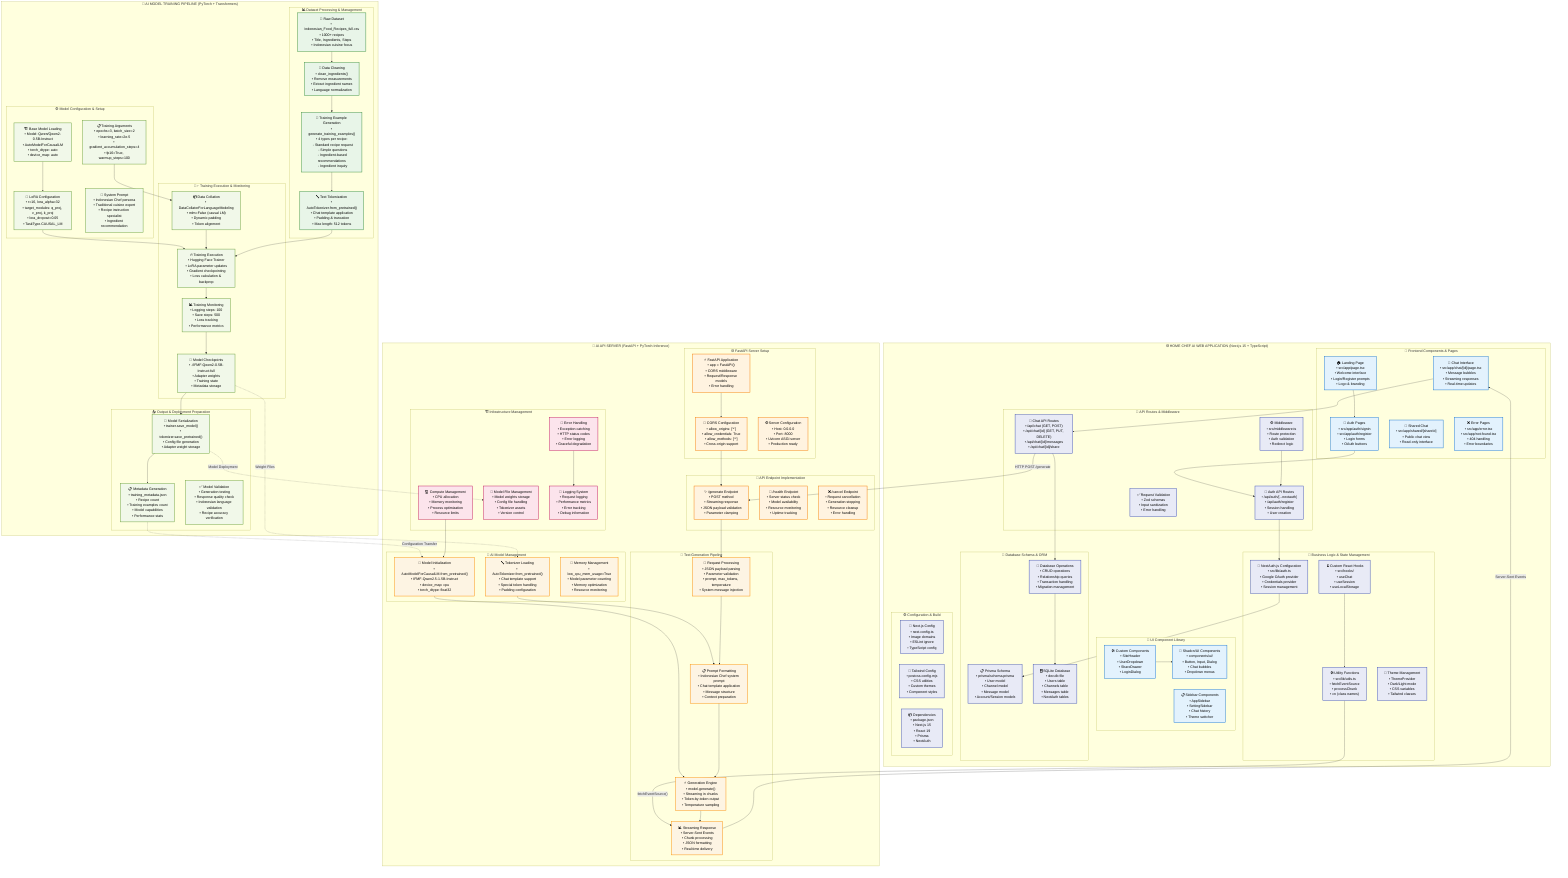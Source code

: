graph TB
    %% ========================================
    %% PROJECT 1: HOME CHEF AI WEB APPLICATION - DETAILED
    %% ========================================
    
    subgraph "🌐 HOME CHEF AI WEB APPLICATION (Next.js 15 + TypeScript)"
        direction TB
        
        %% Frontend Components
        subgraph "📱 Frontend Components & Pages"
            HOME["🏠 Landing Page<br/>• src/app/page.tsx<br/>• Welcome interface<br/>• Login/Register prompts<br/>• Logo & branding"]
            CHAT["💬 Chat Interface<br/>• src/app/chat/[id]/page.tsx<br/>• Message bubbles<br/>• Streaming responses<br/>• Real-time updates"]
            AUTH_PAGES["🔐 Auth Pages<br/>• src/app/auth/signin<br/>• src/app/auth/register<br/>• Login forms<br/>• OAuth buttons"]
            SHARED["🔗 Shared Chat<br/>• src/app/shared/[shareId]<br/>• Public chat view<br/>• Read-only interface"]
            ERRORS["❌ Error Pages<br/>• src/app/error.tsx<br/>• src/app/not-found.tsx<br/>• 404 handling<br/>• Error boundaries"]
        end
        
        subgraph "🎨 UI Component Library"
            SHADCN["🧩 Shadcn/UI Components<br/>• components/ui/<br/>• Button, Input, Dialog<br/>• Chat bubbles<br/>• Dropdown menus"]
            CUSTOM["🛠️ Custom Components<br/>• SiteHeader<br/>• UserDropdown<br/>• ShareDrawer<br/>• LoginDialog"]
            SIDEBAR["📋 Sidebar Components<br/>• AppSidebar<br/>• SettingSidebar<br/>• Chat history<br/>• Theme switcher"]
        end
        
        %% Business Logic
        subgraph "🧠 Business Logic & State Management"
            NEXTAUTH["🔐 NextAuth.js Configuration<br/>• src/lib/auth.ts<br/>• Google OAuth provider<br/>• Credentials provider<br/>• Session management"]
            HOOKS["🪝 Custom React Hooks<br/>• src/hooks/<br/>• useChat<br/>• useSession<br/>• useLocalStorage"]
            UTILS["🛠️ Utility Functions<br/>• src/lib/utils.ts<br/>• fetchEventSource<br/>• processChunk<br/>• cn (class names)"]
            THEME["🎨 Theme Management<br/>• ThemeProvider<br/>• Dark/Light mode<br/>• CSS variables<br/>• Tailwind classes"]
        end
        
        %% API Layer Details
        subgraph "🔌 API Routes & Middleware"
            API_AUTH["🔐 Auth API Routes<br/>• /api/auth/[...nextauth]<br/>• /api/auth/register<br/>• Session handling<br/>• User creation"]
            API_CHAT["💬 Chat API Routes<br/>• /api/chat (GET, POST)<br/>• /api/chat/[id] (GET, PUT, DELETE)<br/>• /api/chat/[id]/messages<br/>• /api/chat/[id]/share"]
            MIDDLEWARE["⚙️ Middleware<br/>• src/middleware.ts<br/>• Route protection<br/>• Auth validation<br/>• Redirect logic"]
            VALIDATION["✅ Request Validation<br/>• Zod schemas<br/>• Input sanitization<br/>• Error handling"]
        end
        
        %% Database Layer
        subgraph "💾 Database Schema & ORM"
            PRISMA_SCHEMA["📋 Prisma Schema<br/>• prisma/schema.prisma<br/>• User model<br/>• Channel model<br/>• Message model<br/>• Account/Session models"]
            DB_OPERATIONS["🔧 Database Operations<br/>• CRUD operations<br/>• Relationship queries<br/>• Transaction handling<br/>• Migration management"]
            SQLITE["🗄️ SQLite Database<br/>• dev.db file<br/>• Users table<br/>• Channels table<br/>• Messages table<br/>• NextAuth tables"]
        end
        
        %% Configuration
        subgraph "⚙️ Configuration & Build"
            NEXTCONFIG["📝 Next.js Config<br/>• next.config.ts<br/>• Image domains<br/>• ESLint ignore<br/>• TypeScript config"]
            TAILWIND["🎨 Tailwind Config<br/>• postcss.config.mjs<br/>• CSS utilities<br/>• Custom themes<br/>• Component styles"]
            PACKAGE["📦 Dependencies<br/>• package.json<br/>• Next.js 15<br/>• React 19<br/>• Prisma<br/>• NextAuth"]
        end
    end
    
    %% ========================================
    %% PROJECT 2: AI TRAINING PIPELINE - DETAILED
    %% ========================================
    
    subgraph "🤖 AI MODEL TRAINING PIPELINE (PyTorch + Transformers)"
        direction TB
        
        %% Data Management
        subgraph "📊 Dataset Processing & Management"
            RAW_DATA["📁 Raw Dataset<br/>• Indonesian_Food_Recipes_full.csv<br/>• 1000+ recipes<br/>• Title, Ingredients, Steps<br/>• Indonesian cuisine focus"]
            DATA_CLEANING["🧹 Data Cleaning<br/>• clean_ingredients()<br/>• Remove measurements<br/>• Extract ingredient names<br/>• Language normalization"]
            EXAMPLE_GEN["🔄 Training Example Generation<br/>• generate_training_examples()<br/>• 4 types per recipe:<br/>  - Standard recipe request<br/>  - Simple questions<br/>  - Ingredient-based recommendations<br/>  - Ingredient inquiry"]
            TOKENIZATION["🔤 Text Tokenization<br/>• AutoTokenizer.from_pretrained()<br/>• Chat template application<br/>• Padding & truncation<br/>• Max length: 512 tokens"]
        end
        
        %% Model Configuration
        subgraph "⚙️ Model Configuration & Setup"
            BASE_MODEL_CONFIG["🏗️ Base Model Loading<br/>• Model: Qwen/Qwen2-0.5B-Instruct<br/>• AutoModelForCausalLM<br/>• torch_dtype: auto<br/>• device_map: auto"]
            LORA_CONFIG["🔗 LoRA Configuration<br/>• r=16, lora_alpha=32<br/>• target_modules: q_proj, v_proj, k_proj<br/>• lora_dropout=0.05<br/>• TaskType.CAUSAL_LM"]
            TRAINING_ARGS["📋 Training Arguments<br/>• epochs=3, batch_size=2<br/>• learning_rate=2e-5<br/>• gradient_accumulation_steps=4<br/>• fp16=True, warmup_steps=100"]
            SYSTEM_PROMPT["📝 System Prompt<br/>• Indonesian Chef persona<br/>• Traditional cuisine expert<br/>• Recipe instruction specialist<br/>• Ingredient recommendation"]
        end
        
        %% Training Process
        subgraph "🏃‍♂️ Training Execution & Monitoring"
            DATA_COLLATOR["📦 Data Collation<br/>• DataCollatorForLanguageModeling<br/>• mlm=False (causal LM)<br/>• Dynamic padding<br/>• Token alignment"]
            TRAINER_EXEC["🔥 Training Execution<br/>• Hugging Face Trainer<br/>• LoRA parameter updates<br/>• Gradient checkpointing<br/>• Loss calculation & backprop"]
            MONITORING["📊 Training Monitoring<br/>• Logging steps: 100<br/>• Save steps: 500<br/>• Loss tracking<br/>• Performance metrics"]
            CHECKPOINTS["💾 Model Checkpoints<br/>• ./IFMF-Qwen2-0.5B-Instruct-full<br/>• Adapter weights<br/>• Training state<br/>• Metadata storage"]
        end
        
        %% Output Management
        subgraph "📤 Output & Deployment Preparation"
            MODEL_SAVING["💾 Model Serialization<br/>• trainer.save_model()<br/>• tokenizer.save_pretrained()<br/>• Config file generation<br/>• Adapter weight storage"]
            METADATA_GEN["📋 Metadata Generation<br/>• training_metadata.json<br/>• Recipe count<br/>• Training examples count<br/>• Model capabilities<br/>• Performance stats"]
            MODEL_VALIDATION["✅ Model Validation<br/>• Generation testing<br/>• Response quality check<br/>• Indonesian language validation<br/>• Recipe accuracy verification"]
        end
    end
    
    %% ========================================
    %% PROJECT 3: AI API SERVER - DETAILED
    %% ========================================
    
    subgraph "🚀 AI API SERVER (FastAPI + PyTorch Inference)"
        direction TB
        
        %% Server Framework
        subgraph "🌐 FastAPI Server Setup"
            FASTAPI_APP["⚡ FastAPI Application<br/>• app = FastAPI()<br/>• CORS middleware<br/>• Request/Response models<br/>• Error handling"]
            CORS_CONFIG["🔄 CORS Configuration<br/>• allow_origins: ['*']<br/>• allow_credentials: True<br/>• allow_methods: ['*']<br/>• Cross-origin support"]
            SERVER_CONFIG["⚙️ Server Configuration<br/>• Host: 0.0.0.0<br/>• Port: 8000<br/>• Uvicorn ASGI server<br/>• Production ready"]
        end
        
        %% Model Loading & Management
        subgraph "🧠 AI Model Management"
            MODEL_LOADING["🔄 Model Initialization<br/>• AutoModelForCausalLM.from_pretrained()<br/>• IFMF-Qwen2.5-1.5B-Instruct<br/>• device_map: cpu<br/>• torch_dtype: float32"]
            TOKENIZER_LOAD["🔤 Tokenizer Loading<br/>• AutoTokenizer.from_pretrained()<br/>• Chat template support<br/>• Special token handling<br/>• Padding configuration"]
            MEMORY_MGMT["💾 Memory Management<br/>• low_cpu_mem_usage=True<br/>• Model parameter counting<br/>• Memory optimization<br/>• Resource monitoring"]
        end
        
        %% API Endpoints
        subgraph "📡 API Endpoint Implementation"
            GENERATE_EP["✨ /generate Endpoint<br/>• POST method<br/>• Streaming response<br/>• JSON payload validation<br/>• Parameter clamping"]
            HEALTH_EP["🏥 /health Endpoint<br/>• Server status check<br/>• Model availability<br/>• Resource monitoring<br/>• Uptime tracking"]
            CANCEL_EP["❌ /cancel Endpoint<br/>• Request cancellation<br/>• Generation stopping<br/>• Resource cleanup<br/>• Error handling"]
        end
        
        %% Text Generation Pipeline
        subgraph "🔮 Text Generation Pipeline"
            REQUEST_PROC["📝 Request Processing<br/>• JSON payload parsing<br/>• Parameter validation<br/>• prompt, max_tokens, temperature<br/>• System message injection"]
            PROMPT_FORMAT["📋 Prompt Formatting<br/>• Indonesian Chef system prompt<br/>• Chat template application<br/>• Message structure<br/>• Context preparation"]
            GENERATION_ENGINE["⚡ Generation Engine<br/>• model.generate()<br/>• Streaming in chunks<br/>• Token-by-token output<br/>• Temperature sampling"]
            STREAMING_RESP["📊 Streaming Response<br/>• Server-Sent Events<br/>• Chunk processing<br/>• JSON formatting<br/>• Real-time delivery"]
        end
        
        %% Infrastructure & Deployment
        subgraph "🏗️ Infrastructure Management"
            COMPUTE_RESOURCES["💻 Compute Management<br/>• CPU allocation<br/>• Memory monitoring<br/>• Process optimization<br/>• Resource limits"]
            MODEL_FILES["📁 Model File Management<br/>• Model weights storage<br/>• Config file handling<br/>• Tokenizer assets<br/>• Version control"]
            ERROR_HANDLING["🚨 Error Handling<br/>• Exception catching<br/>• HTTP status codes<br/>• Error logging<br/>• Graceful degradation"]
            LOGGING["📝 Logging System<br/>• Request logging<br/>• Performance metrics<br/>• Error tracking<br/>• Debug information"]
        end
    end
    
    %% ========================================
    %% DETAILED CONNECTIONS & DATA FLOWS
    %% ========================================
    
    %% Training Pipeline to API Server
    MODEL_SAVING -.->|"Model Deployment"| MODEL_FILES
    METADATA_GEN -.->|"Configuration Transfer"| MODEL_LOADING
    CHECKPOINTS -.->|"Weight Files"| TOKENIZER_LOAD
    
    %% Web App to API Server (Detailed)
    API_CHAT -->|"HTTP POST /generate"| GENERATE_EP
    UTILS -->|"fetchEventSource()"| STREAMING_RESP
    STREAMING_RESP -->|"Server-Sent Events"| CHAT
    
    %% Internal Web App Flows
    HOME --> AUTH_PAGES
    AUTH_PAGES --> API_AUTH
    API_AUTH --> NEXTAUTH
    NEXTAUTH --> PRISMA_SCHEMA
    CHAT --> API_CHAT
    API_CHAT --> DB_OPERATIONS
    DB_OPERATIONS --> SQLITE
    CUSTOM --> SHADCN
    HOOKS --> UTILS
    MIDDLEWARE --> API_AUTH
    
    %% Internal Training Pipeline Flows
    RAW_DATA --> DATA_CLEANING
    DATA_CLEANING --> EXAMPLE_GEN
    EXAMPLE_GEN --> TOKENIZATION
    BASE_MODEL_CONFIG --> LORA_CONFIG
    LORA_CONFIG --> TRAINER_EXEC
    TRAINING_ARGS --> DATA_COLLATOR
    DATA_COLLATOR --> TRAINER_EXEC
    TOKENIZATION --> TRAINER_EXEC
    TRAINER_EXEC --> MONITORING
    MONITORING --> CHECKPOINTS
    CHECKPOINTS --> MODEL_SAVING
    MODEL_SAVING --> METADATA_GEN
    
    %% Internal API Server Flows
    FASTAPI_APP --> CORS_CONFIG
    CORS_CONFIG --> GENERATE_EP
    MODEL_LOADING --> GENERATION_ENGINE
    TOKENIZER_LOAD --> PROMPT_FORMAT
    GENERATE_EP --> REQUEST_PROC
    REQUEST_PROC --> PROMPT_FORMAT
    PROMPT_FORMAT --> GENERATION_ENGINE
    GENERATION_ENGINE --> STREAMING_RESP
    COMPUTE_RESOURCES --> MODEL_LOADING
    ERROR_HANDLING --> LOGGING
    
    %% Styling with More Detailed Colors
    classDef webAppFrontend fill:#e3f2fd,stroke:#1976d2,stroke-width:2px,color:#000
    classDef webAppBackend fill:#e8eaf6,stroke:#3f51b5,stroke-width:2px,color:#000
    classDef trainingData fill:#e8f5e8,stroke:#388e3c,stroke-width:2px,color:#000
    classDef trainingModel fill:#f1f8e9,stroke:#689f38,stroke-width:2px,color:#000
    classDef apiServer fill:#fff3e0,stroke:#f57c00,stroke-width:2px,color:#000
    classDef apiInference fill:#fdf4e3,stroke:#fb8c00,stroke-width:2px,color:#000
    classDef infrastructure fill:#fce4ec,stroke:#c2185b,stroke-width:2px,color:#000
    
    %% Apply detailed styles
    class HOME,CHAT,AUTH_PAGES,SHARED,ERRORS,SHADCN,CUSTOM,SIDEBAR webAppFrontend
    class NEXTAUTH,HOOKS,UTILS,THEME,API_AUTH,API_CHAT,MIDDLEWARE,VALIDATION webAppBackend
    class PRISMA_SCHEMA,DB_OPERATIONS,SQLITE,NEXTCONFIG,TAILWIND,PACKAGE webAppBackend
    
    class RAW_DATA,DATA_CLEANING,EXAMPLE_GEN,TOKENIZATION trainingData
    class BASE_MODEL_CONFIG,LORA_CONFIG,TRAINING_ARGS,SYSTEM_PROMPT,DATA_COLLATOR,TRAINER_EXEC,MONITORING trainingModel
    class CHECKPOINTS,MODEL_SAVING,METADATA_GEN,MODEL_VALIDATION trainingModel
    
    class FASTAPI_APP,CORS_CONFIG,SERVER_CONFIG,GENERATE_EP,HEALTH_EP,CANCEL_EP apiServer
    class MODEL_LOADING,TOKENIZER_LOAD,MEMORY_MGMT,REQUEST_PROC,PROMPT_FORMAT,GENERATION_ENGINE,STREAMING_RESP apiInference
    class COMPUTE_RESOURCES,MODEL_FILES,ERROR_HANDLING,LOGGING infrastructure
